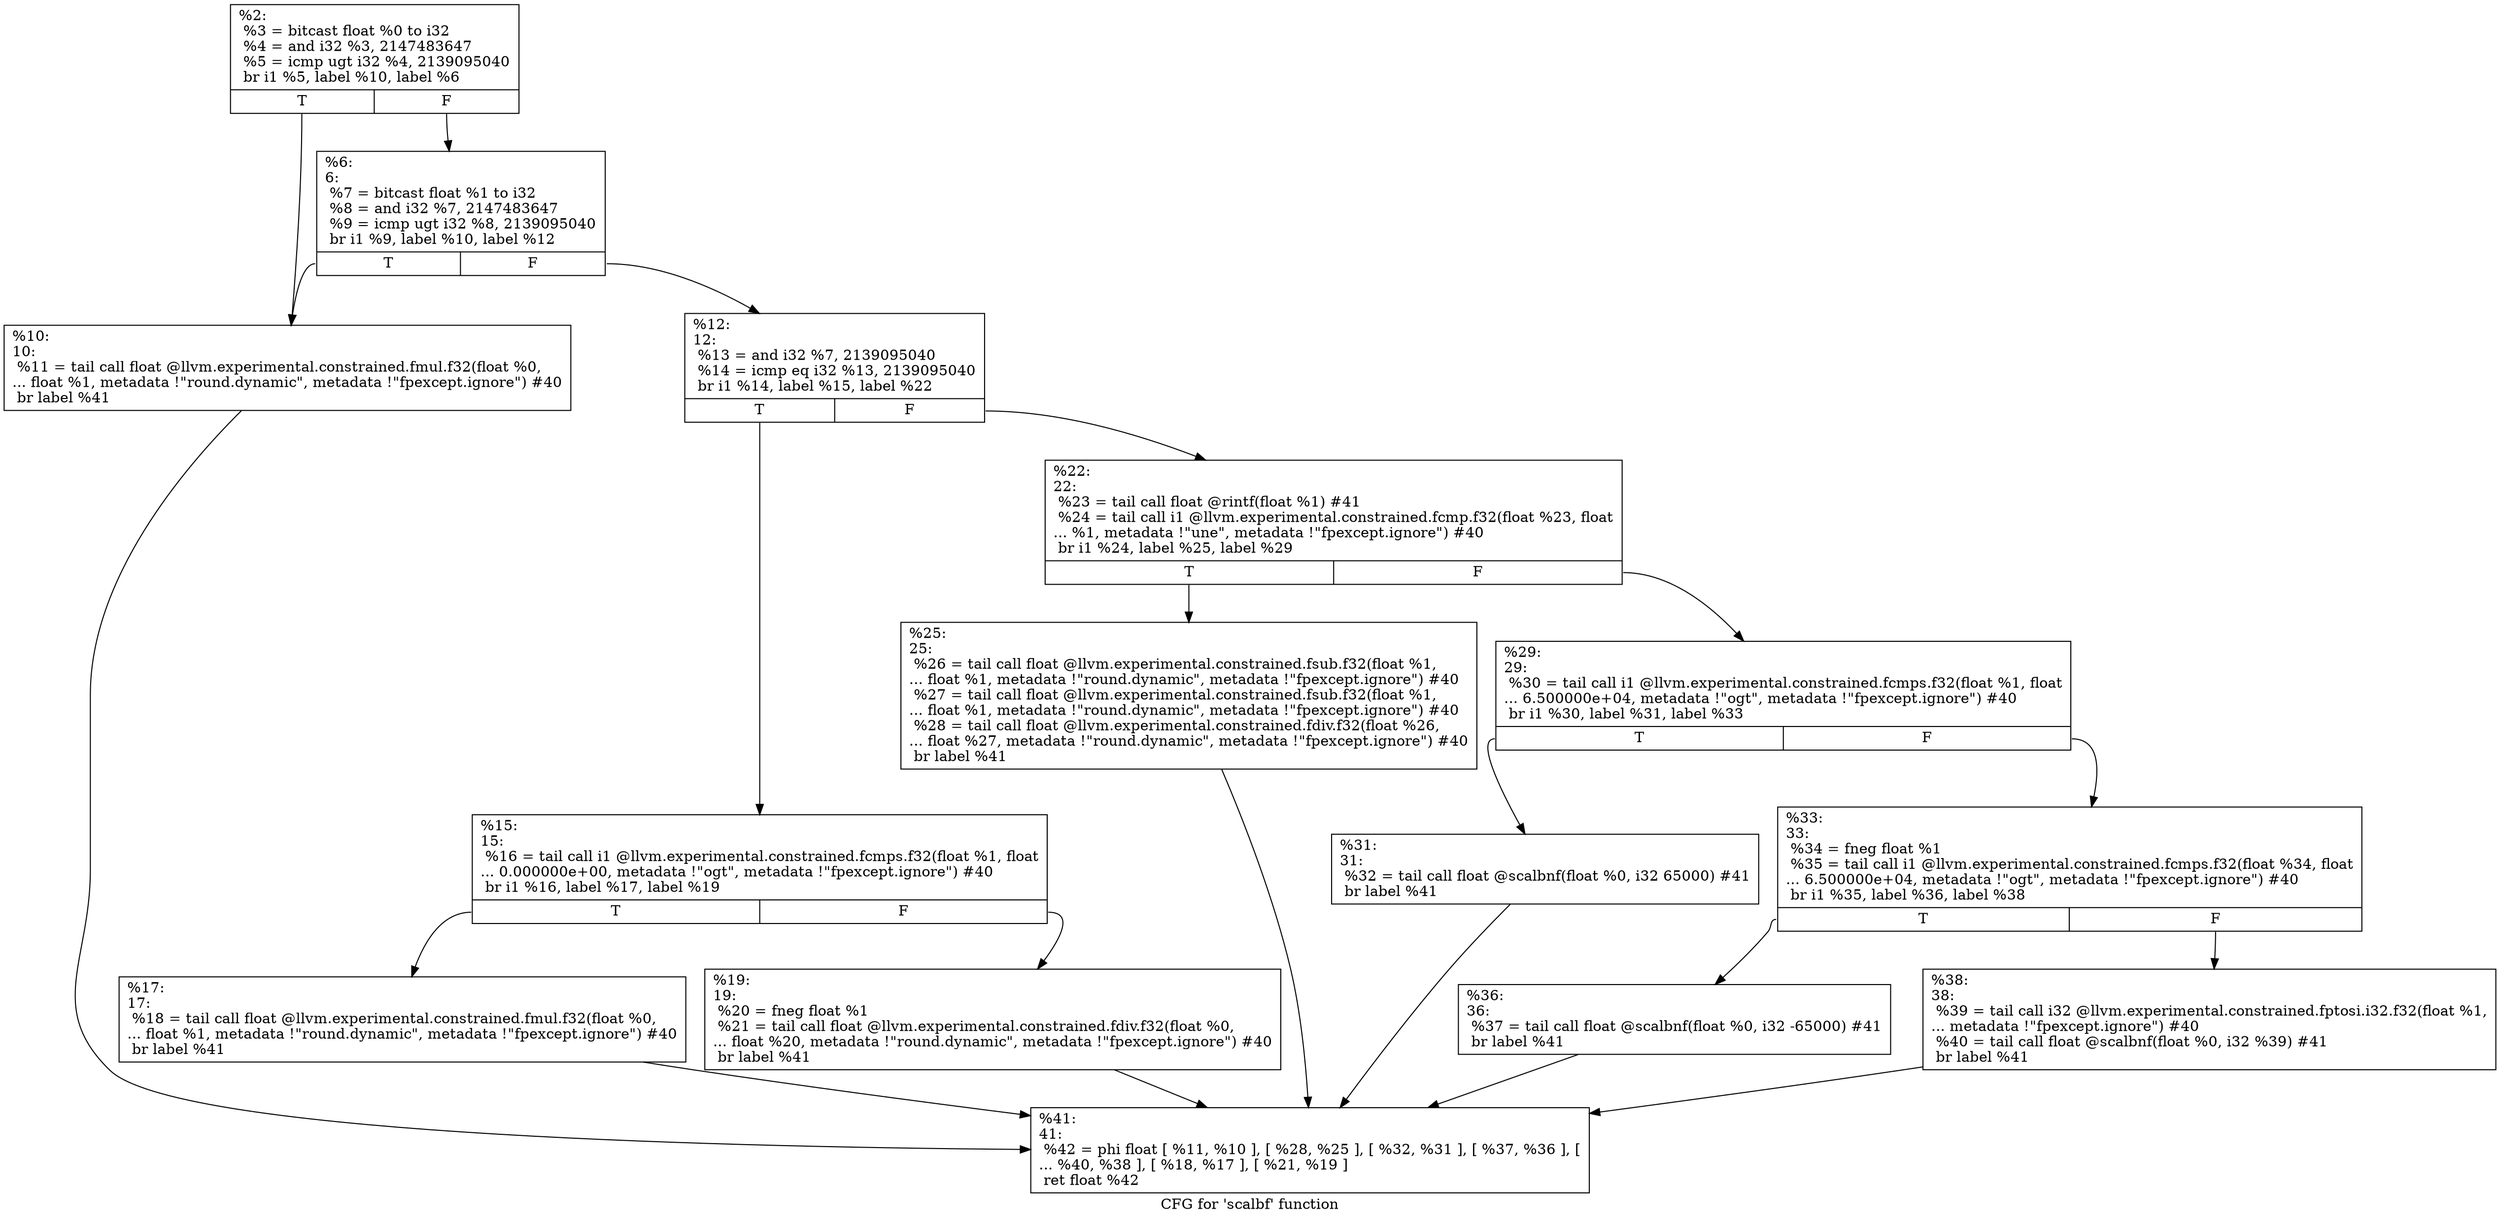 digraph "CFG for 'scalbf' function" {
	label="CFG for 'scalbf' function";

	Node0x1e9bec0 [shape=record,label="{%2:\l  %3 = bitcast float %0 to i32\l  %4 = and i32 %3, 2147483647\l  %5 = icmp ugt i32 %4, 2139095040\l  br i1 %5, label %10, label %6\l|{<s0>T|<s1>F}}"];
	Node0x1e9bec0:s0 -> Node0x1e9cd40;
	Node0x1e9bec0:s1 -> Node0x1e9ccf0;
	Node0x1e9ccf0 [shape=record,label="{%6:\l6:                                                \l  %7 = bitcast float %1 to i32\l  %8 = and i32 %7, 2147483647\l  %9 = icmp ugt i32 %8, 2139095040\l  br i1 %9, label %10, label %12\l|{<s0>T|<s1>F}}"];
	Node0x1e9ccf0:s0 -> Node0x1e9cd40;
	Node0x1e9ccf0:s1 -> Node0x1e9cd90;
	Node0x1e9cd40 [shape=record,label="{%10:\l10:                                               \l  %11 = tail call float @llvm.experimental.constrained.fmul.f32(float %0,\l... float %1, metadata !\"round.dynamic\", metadata !\"fpexcept.ignore\") #40\l  br label %41\l}"];
	Node0x1e9cd40 -> Node0x1e9d100;
	Node0x1e9cd90 [shape=record,label="{%12:\l12:                                               \l  %13 = and i32 %7, 2139095040\l  %14 = icmp eq i32 %13, 2139095040\l  br i1 %14, label %15, label %22\l|{<s0>T|<s1>F}}"];
	Node0x1e9cd90:s0 -> Node0x1e9cde0;
	Node0x1e9cd90:s1 -> Node0x1e9ced0;
	Node0x1e9cde0 [shape=record,label="{%15:\l15:                                               \l  %16 = tail call i1 @llvm.experimental.constrained.fcmps.f32(float %1, float\l... 0.000000e+00, metadata !\"ogt\", metadata !\"fpexcept.ignore\") #40\l  br i1 %16, label %17, label %19\l|{<s0>T|<s1>F}}"];
	Node0x1e9cde0:s0 -> Node0x1e9ce30;
	Node0x1e9cde0:s1 -> Node0x1e9ce80;
	Node0x1e9ce30 [shape=record,label="{%17:\l17:                                               \l  %18 = tail call float @llvm.experimental.constrained.fmul.f32(float %0,\l... float %1, metadata !\"round.dynamic\", metadata !\"fpexcept.ignore\") #40\l  br label %41\l}"];
	Node0x1e9ce30 -> Node0x1e9d100;
	Node0x1e9ce80 [shape=record,label="{%19:\l19:                                               \l  %20 = fneg float %1\l  %21 = tail call float @llvm.experimental.constrained.fdiv.f32(float %0,\l... float %20, metadata !\"round.dynamic\", metadata !\"fpexcept.ignore\") #40\l  br label %41\l}"];
	Node0x1e9ce80 -> Node0x1e9d100;
	Node0x1e9ced0 [shape=record,label="{%22:\l22:                                               \l  %23 = tail call float @rintf(float %1) #41\l  %24 = tail call i1 @llvm.experimental.constrained.fcmp.f32(float %23, float\l... %1, metadata !\"une\", metadata !\"fpexcept.ignore\") #40\l  br i1 %24, label %25, label %29\l|{<s0>T|<s1>F}}"];
	Node0x1e9ced0:s0 -> Node0x1e9cf20;
	Node0x1e9ced0:s1 -> Node0x1e9cf70;
	Node0x1e9cf20 [shape=record,label="{%25:\l25:                                               \l  %26 = tail call float @llvm.experimental.constrained.fsub.f32(float %1,\l... float %1, metadata !\"round.dynamic\", metadata !\"fpexcept.ignore\") #40\l  %27 = tail call float @llvm.experimental.constrained.fsub.f32(float %1,\l... float %1, metadata !\"round.dynamic\", metadata !\"fpexcept.ignore\") #40\l  %28 = tail call float @llvm.experimental.constrained.fdiv.f32(float %26,\l... float %27, metadata !\"round.dynamic\", metadata !\"fpexcept.ignore\") #40\l  br label %41\l}"];
	Node0x1e9cf20 -> Node0x1e9d100;
	Node0x1e9cf70 [shape=record,label="{%29:\l29:                                               \l  %30 = tail call i1 @llvm.experimental.constrained.fcmps.f32(float %1, float\l... 6.500000e+04, metadata !\"ogt\", metadata !\"fpexcept.ignore\") #40\l  br i1 %30, label %31, label %33\l|{<s0>T|<s1>F}}"];
	Node0x1e9cf70:s0 -> Node0x1e9cfc0;
	Node0x1e9cf70:s1 -> Node0x1e9d010;
	Node0x1e9cfc0 [shape=record,label="{%31:\l31:                                               \l  %32 = tail call float @scalbnf(float %0, i32 65000) #41\l  br label %41\l}"];
	Node0x1e9cfc0 -> Node0x1e9d100;
	Node0x1e9d010 [shape=record,label="{%33:\l33:                                               \l  %34 = fneg float %1\l  %35 = tail call i1 @llvm.experimental.constrained.fcmps.f32(float %34, float\l... 6.500000e+04, metadata !\"ogt\", metadata !\"fpexcept.ignore\") #40\l  br i1 %35, label %36, label %38\l|{<s0>T|<s1>F}}"];
	Node0x1e9d010:s0 -> Node0x1e9d060;
	Node0x1e9d010:s1 -> Node0x1e9d0b0;
	Node0x1e9d060 [shape=record,label="{%36:\l36:                                               \l  %37 = tail call float @scalbnf(float %0, i32 -65000) #41\l  br label %41\l}"];
	Node0x1e9d060 -> Node0x1e9d100;
	Node0x1e9d0b0 [shape=record,label="{%38:\l38:                                               \l  %39 = tail call i32 @llvm.experimental.constrained.fptosi.i32.f32(float %1,\l... metadata !\"fpexcept.ignore\") #40\l  %40 = tail call float @scalbnf(float %0, i32 %39) #41\l  br label %41\l}"];
	Node0x1e9d0b0 -> Node0x1e9d100;
	Node0x1e9d100 [shape=record,label="{%41:\l41:                                               \l  %42 = phi float [ %11, %10 ], [ %28, %25 ], [ %32, %31 ], [ %37, %36 ], [\l... %40, %38 ], [ %18, %17 ], [ %21, %19 ]\l  ret float %42\l}"];
}
